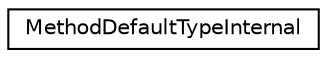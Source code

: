 digraph "类继承关系图"
{
 // LATEX_PDF_SIZE
  edge [fontname="Helvetica",fontsize="10",labelfontname="Helvetica",labelfontsize="10"];
  node [fontname="Helvetica",fontsize="10",shape=record];
  rankdir="LR";
  Node0 [label="MethodDefaultTypeInternal",height=0.2,width=0.4,color="black", fillcolor="white", style="filled",URL="$structMethodDefaultTypeInternal.html",tooltip=" "];
}
